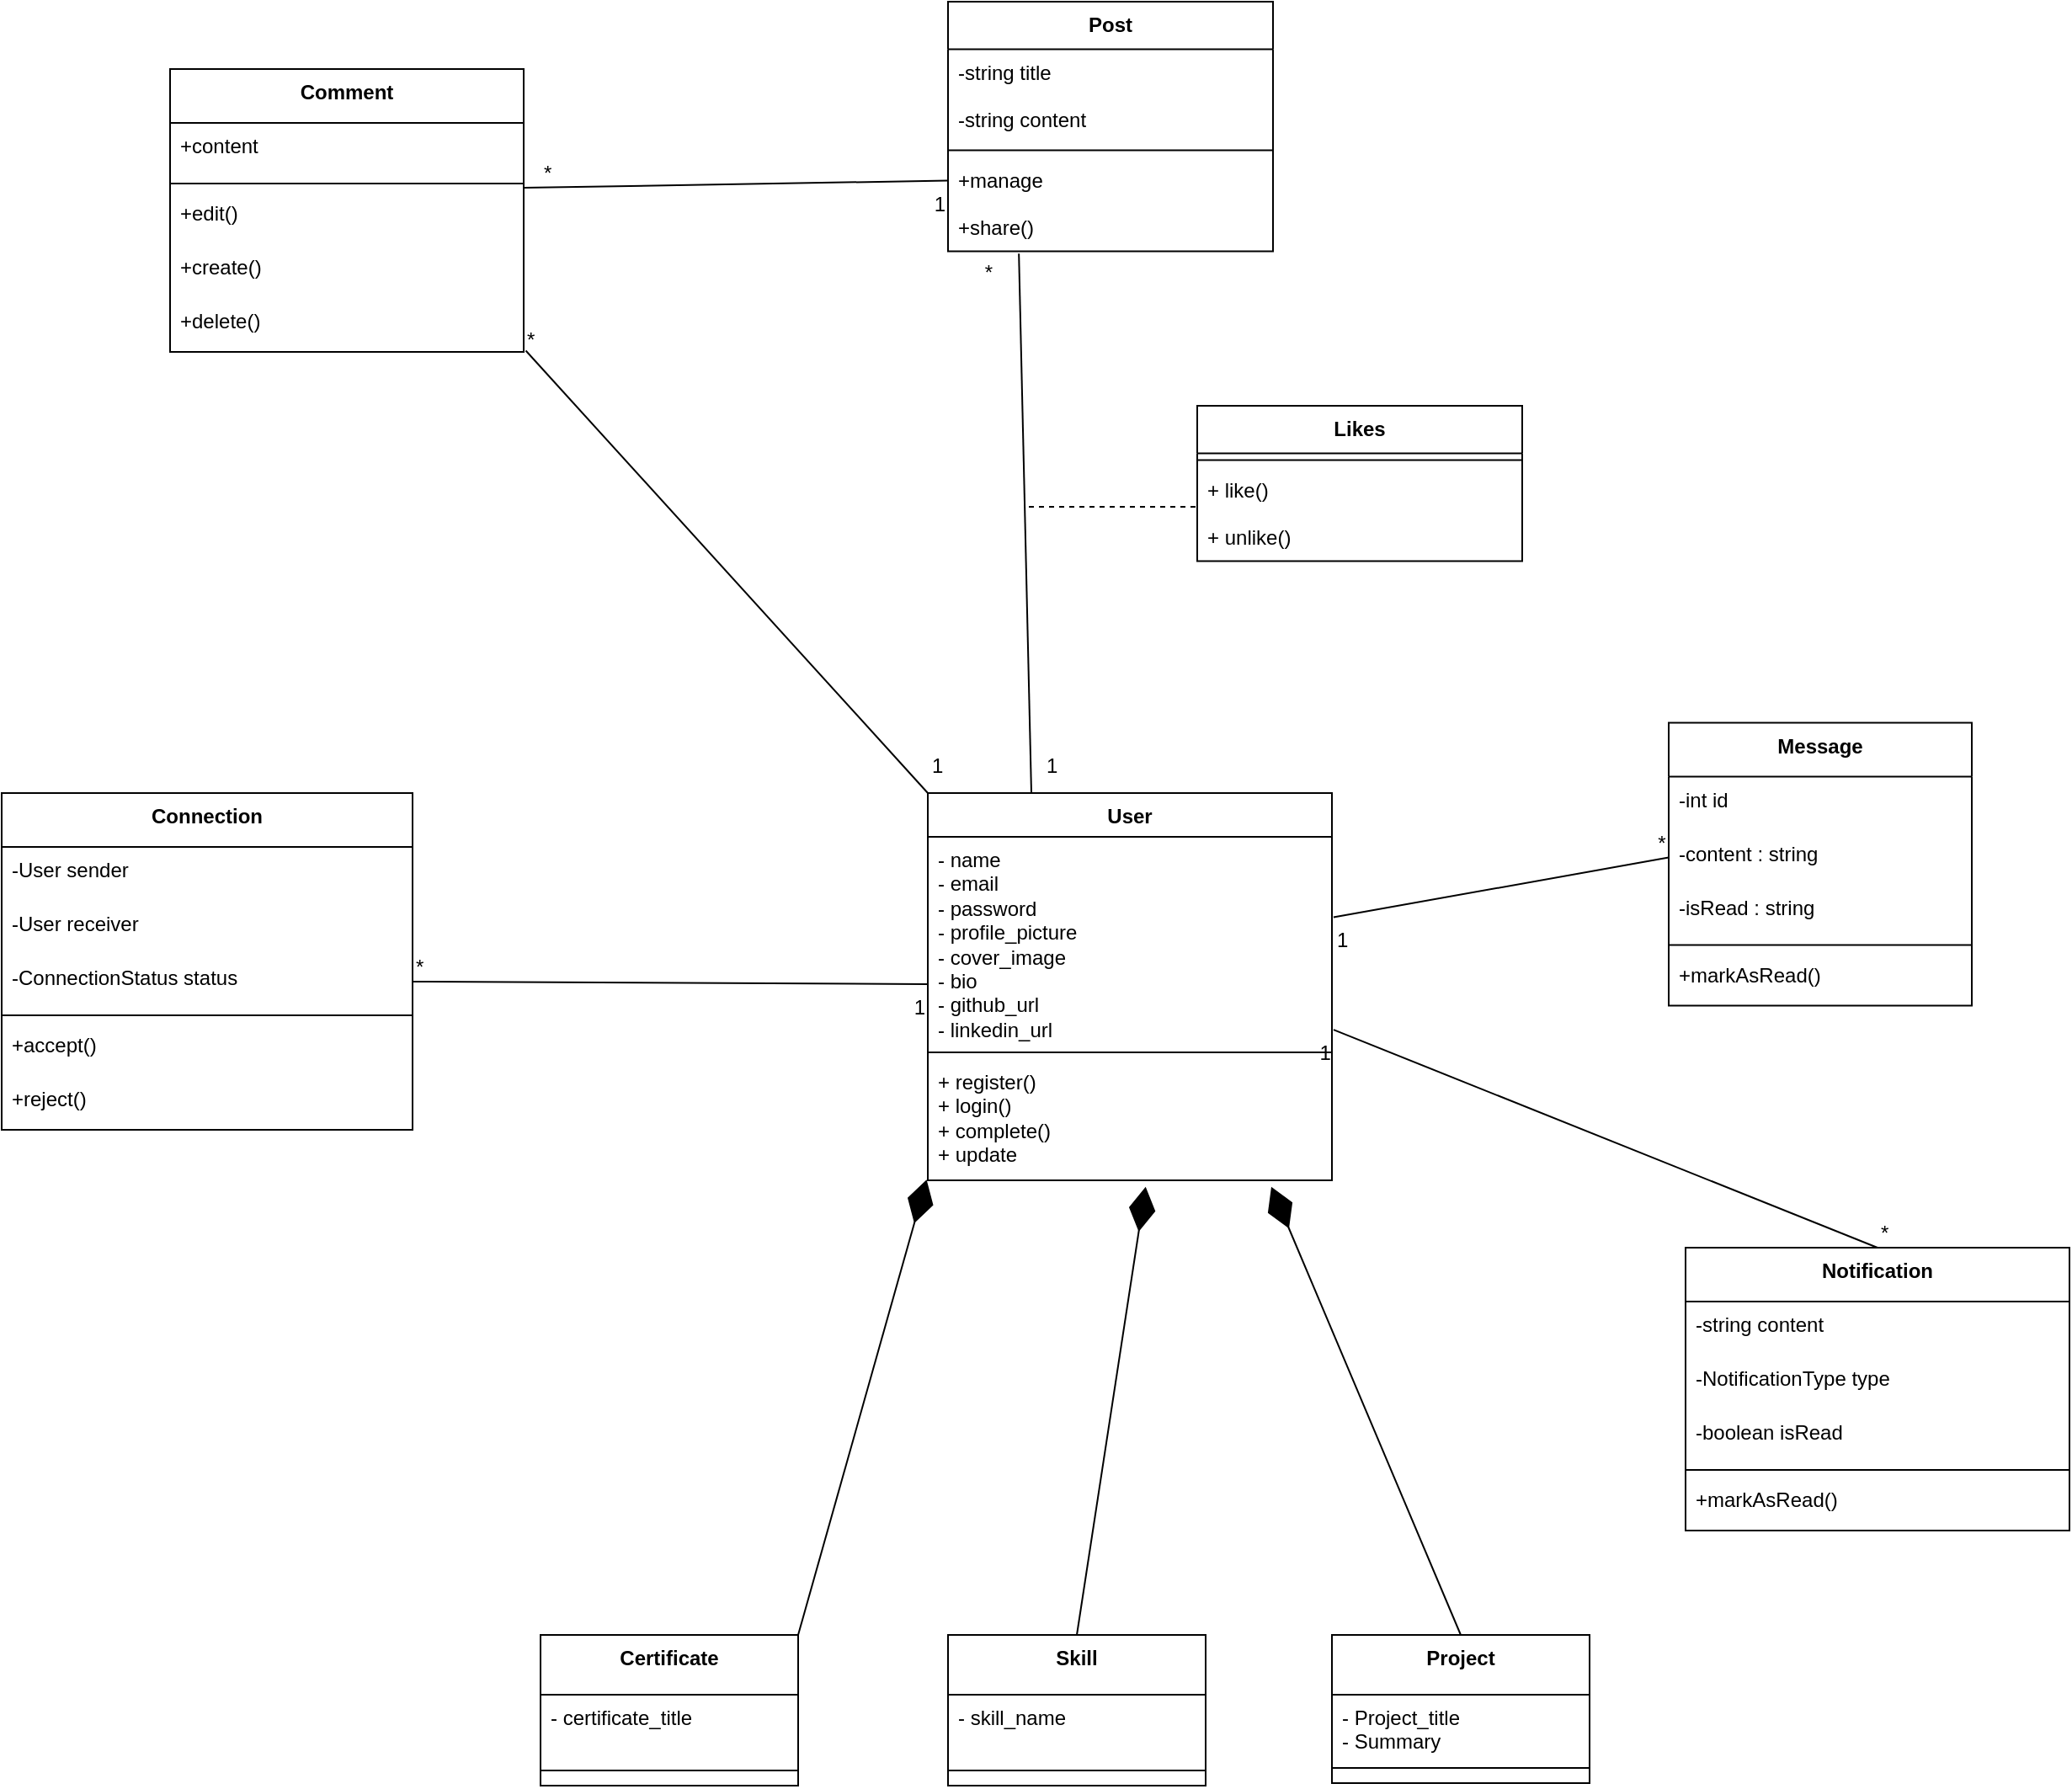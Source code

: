 <mxfile version="26.0.16">
  <diagram id="C5RBs43oDa-KdzZeNtuy" name="Page-1">
    <mxGraphModel dx="1518" dy="1783" grid="1" gridSize="10" guides="1" tooltips="1" connect="1" arrows="1" fold="1" page="1" pageScale="1" pageWidth="827" pageHeight="1169" math="0" shadow="0">
      <root>
        <mxCell id="WIyWlLk6GJQsqaUBKTNV-0" />
        <mxCell id="WIyWlLk6GJQsqaUBKTNV-1" parent="WIyWlLk6GJQsqaUBKTNV-0" />
        <mxCell id="AnJX8t043WB3RmfFxbvj-15" value="Post" style="swimlane;fontStyle=1;align=center;verticalAlign=top;childLayout=stackLayout;horizontal=1;startSize=28.267;horizontalStack=0;resizeParent=1;resizeParentMax=0;resizeLast=0;collapsible=0;marginBottom=0;" parent="WIyWlLk6GJQsqaUBKTNV-1" vertex="1">
          <mxGeometry x="712" y="-540" width="193" height="148.267" as="geometry" />
        </mxCell>
        <mxCell id="AnJX8t043WB3RmfFxbvj-18" value="-string title" style="text;strokeColor=none;fillColor=none;align=left;verticalAlign=top;spacingLeft=4;spacingRight=4;overflow=hidden;rotatable=0;points=[[0,0.5],[1,0.5]];portConstraint=eastwest;" parent="AnJX8t043WB3RmfFxbvj-15" vertex="1">
          <mxGeometry y="28.267" width="193" height="28" as="geometry" />
        </mxCell>
        <mxCell id="AnJX8t043WB3RmfFxbvj-123" value="-string content" style="text;strokeColor=none;fillColor=none;align=left;verticalAlign=top;spacingLeft=4;spacingRight=4;overflow=hidden;rotatable=0;points=[[0,0.5],[1,0.5]];portConstraint=eastwest;" parent="AnJX8t043WB3RmfFxbvj-15" vertex="1">
          <mxGeometry y="56.267" width="193" height="28" as="geometry" />
        </mxCell>
        <mxCell id="AnJX8t043WB3RmfFxbvj-24" style="line;strokeWidth=1;fillColor=none;align=left;verticalAlign=middle;spacingTop=-1;spacingLeft=3;spacingRight=3;rotatable=0;labelPosition=right;points=[];portConstraint=eastwest;strokeColor=inherit;" parent="AnJX8t043WB3RmfFxbvj-15" vertex="1">
          <mxGeometry y="84.267" width="193" height="8" as="geometry" />
        </mxCell>
        <mxCell id="AnJX8t043WB3RmfFxbvj-28" value="+manage" style="text;strokeColor=none;fillColor=none;align=left;verticalAlign=top;spacingLeft=4;spacingRight=4;overflow=hidden;rotatable=0;points=[[0,0.5],[1,0.5]];portConstraint=eastwest;" parent="AnJX8t043WB3RmfFxbvj-15" vertex="1">
          <mxGeometry y="92.267" width="193" height="28" as="geometry" />
        </mxCell>
        <mxCell id="AnJX8t043WB3RmfFxbvj-30" value="+share()" style="text;strokeColor=none;fillColor=none;align=left;verticalAlign=top;spacingLeft=4;spacingRight=4;overflow=hidden;rotatable=0;points=[[0,0.5],[1,0.5]];portConstraint=eastwest;" parent="AnJX8t043WB3RmfFxbvj-15" vertex="1">
          <mxGeometry y="120.267" width="193" height="28" as="geometry" />
        </mxCell>
        <mxCell id="AnJX8t043WB3RmfFxbvj-31" value="Comment" style="swimlane;fontStyle=1;align=center;verticalAlign=top;childLayout=stackLayout;horizontal=1;startSize=32;horizontalStack=0;resizeParent=1;resizeParentMax=0;resizeLast=0;collapsible=0;marginBottom=0;" parent="WIyWlLk6GJQsqaUBKTNV-1" vertex="1">
          <mxGeometry x="250" y="-500" width="210" height="168" as="geometry" />
        </mxCell>
        <mxCell id="AnJX8t043WB3RmfFxbvj-34" value="+content" style="text;strokeColor=none;fillColor=none;align=left;verticalAlign=top;spacingLeft=4;spacingRight=4;overflow=hidden;rotatable=0;points=[[0,0.5],[1,0.5]];portConstraint=eastwest;" parent="AnJX8t043WB3RmfFxbvj-31" vertex="1">
          <mxGeometry y="32" width="210" height="32" as="geometry" />
        </mxCell>
        <mxCell id="AnJX8t043WB3RmfFxbvj-37" style="line;strokeWidth=1;fillColor=none;align=left;verticalAlign=middle;spacingTop=-1;spacingLeft=3;spacingRight=3;rotatable=0;labelPosition=right;points=[];portConstraint=eastwest;strokeColor=inherit;" parent="AnJX8t043WB3RmfFxbvj-31" vertex="1">
          <mxGeometry y="64" width="210" height="8" as="geometry" />
        </mxCell>
        <mxCell id="AnJX8t043WB3RmfFxbvj-38" value="+edit()" style="text;strokeColor=none;fillColor=none;align=left;verticalAlign=top;spacingLeft=4;spacingRight=4;overflow=hidden;rotatable=0;points=[[0,0.5],[1,0.5]];portConstraint=eastwest;" parent="AnJX8t043WB3RmfFxbvj-31" vertex="1">
          <mxGeometry y="72" width="210" height="32" as="geometry" />
        </mxCell>
        <mxCell id="AnJX8t043WB3RmfFxbvj-39" value="+create()" style="text;strokeColor=none;fillColor=none;align=left;verticalAlign=top;spacingLeft=4;spacingRight=4;overflow=hidden;rotatable=0;points=[[0,0.5],[1,0.5]];portConstraint=eastwest;" parent="AnJX8t043WB3RmfFxbvj-31" vertex="1">
          <mxGeometry y="104" width="210" height="32" as="geometry" />
        </mxCell>
        <mxCell id="AnJX8t043WB3RmfFxbvj-135" value="+delete()" style="text;strokeColor=none;fillColor=none;align=left;verticalAlign=top;spacingLeft=4;spacingRight=4;overflow=hidden;rotatable=0;points=[[0,0.5],[1,0.5]];portConstraint=eastwest;" parent="AnJX8t043WB3RmfFxbvj-31" vertex="1">
          <mxGeometry y="136" width="210" height="32" as="geometry" />
        </mxCell>
        <mxCell id="AnJX8t043WB3RmfFxbvj-40" value="Connection" style="swimlane;fontStyle=1;align=center;verticalAlign=top;childLayout=stackLayout;horizontal=1;startSize=32;horizontalStack=0;resizeParent=1;resizeParentMax=0;resizeLast=0;collapsible=0;marginBottom=0;" parent="WIyWlLk6GJQsqaUBKTNV-1" vertex="1">
          <mxGeometry x="150" y="-70" width="244" height="200" as="geometry" />
        </mxCell>
        <mxCell id="AnJX8t043WB3RmfFxbvj-42" value="-User sender" style="text;strokeColor=none;fillColor=none;align=left;verticalAlign=top;spacingLeft=4;spacingRight=4;overflow=hidden;rotatable=0;points=[[0,0.5],[1,0.5]];portConstraint=eastwest;" parent="AnJX8t043WB3RmfFxbvj-40" vertex="1">
          <mxGeometry y="32" width="244" height="32" as="geometry" />
        </mxCell>
        <mxCell id="AnJX8t043WB3RmfFxbvj-43" value="-User receiver" style="text;strokeColor=none;fillColor=none;align=left;verticalAlign=top;spacingLeft=4;spacingRight=4;overflow=hidden;rotatable=0;points=[[0,0.5],[1,0.5]];portConstraint=eastwest;" parent="AnJX8t043WB3RmfFxbvj-40" vertex="1">
          <mxGeometry y="64" width="244" height="32" as="geometry" />
        </mxCell>
        <mxCell id="AnJX8t043WB3RmfFxbvj-44" value="-ConnectionStatus status" style="text;strokeColor=none;fillColor=none;align=left;verticalAlign=top;spacingLeft=4;spacingRight=4;overflow=hidden;rotatable=0;points=[[0,0.5],[1,0.5]];portConstraint=eastwest;" parent="AnJX8t043WB3RmfFxbvj-40" vertex="1">
          <mxGeometry y="96" width="244" height="32" as="geometry" />
        </mxCell>
        <mxCell id="AnJX8t043WB3RmfFxbvj-46" style="line;strokeWidth=1;fillColor=none;align=left;verticalAlign=middle;spacingTop=-1;spacingLeft=3;spacingRight=3;rotatable=0;labelPosition=right;points=[];portConstraint=eastwest;strokeColor=inherit;" parent="AnJX8t043WB3RmfFxbvj-40" vertex="1">
          <mxGeometry y="128" width="244" height="8" as="geometry" />
        </mxCell>
        <mxCell id="AnJX8t043WB3RmfFxbvj-47" value="+accept()" style="text;strokeColor=none;fillColor=none;align=left;verticalAlign=top;spacingLeft=4;spacingRight=4;overflow=hidden;rotatable=0;points=[[0,0.5],[1,0.5]];portConstraint=eastwest;" parent="AnJX8t043WB3RmfFxbvj-40" vertex="1">
          <mxGeometry y="136" width="244" height="32" as="geometry" />
        </mxCell>
        <mxCell id="AnJX8t043WB3RmfFxbvj-48" value="+reject()" style="text;strokeColor=none;fillColor=none;align=left;verticalAlign=top;spacingLeft=4;spacingRight=4;overflow=hidden;rotatable=0;points=[[0,0.5],[1,0.5]];portConstraint=eastwest;" parent="AnJX8t043WB3RmfFxbvj-40" vertex="1">
          <mxGeometry y="168" width="244" height="32" as="geometry" />
        </mxCell>
        <mxCell id="AnJX8t043WB3RmfFxbvj-49" value="Notification" style="swimlane;fontStyle=1;align=center;verticalAlign=top;childLayout=stackLayout;horizontal=1;startSize=32;horizontalStack=0;resizeParent=1;resizeParentMax=0;resizeLast=0;collapsible=0;marginBottom=0;" parent="WIyWlLk6GJQsqaUBKTNV-1" vertex="1">
          <mxGeometry x="1150" y="200" width="228" height="168" as="geometry" />
        </mxCell>
        <mxCell id="AnJX8t043WB3RmfFxbvj-52" value="-string content" style="text;strokeColor=none;fillColor=none;align=left;verticalAlign=top;spacingLeft=4;spacingRight=4;overflow=hidden;rotatable=0;points=[[0,0.5],[1,0.5]];portConstraint=eastwest;" parent="AnJX8t043WB3RmfFxbvj-49" vertex="1">
          <mxGeometry y="32" width="228" height="32" as="geometry" />
        </mxCell>
        <mxCell id="AnJX8t043WB3RmfFxbvj-53" value="-NotificationType type" style="text;strokeColor=none;fillColor=none;align=left;verticalAlign=top;spacingLeft=4;spacingRight=4;overflow=hidden;rotatable=0;points=[[0,0.5],[1,0.5]];portConstraint=eastwest;" parent="AnJX8t043WB3RmfFxbvj-49" vertex="1">
          <mxGeometry y="64" width="228" height="32" as="geometry" />
        </mxCell>
        <mxCell id="AnJX8t043WB3RmfFxbvj-55" value="-boolean isRead" style="text;strokeColor=none;fillColor=none;align=left;verticalAlign=top;spacingLeft=4;spacingRight=4;overflow=hidden;rotatable=0;points=[[0,0.5],[1,0.5]];portConstraint=eastwest;" parent="AnJX8t043WB3RmfFxbvj-49" vertex="1">
          <mxGeometry y="96" width="228" height="32" as="geometry" />
        </mxCell>
        <mxCell id="AnJX8t043WB3RmfFxbvj-56" style="line;strokeWidth=1;fillColor=none;align=left;verticalAlign=middle;spacingTop=-1;spacingLeft=3;spacingRight=3;rotatable=0;labelPosition=right;points=[];portConstraint=eastwest;strokeColor=inherit;" parent="AnJX8t043WB3RmfFxbvj-49" vertex="1">
          <mxGeometry y="128" width="228" height="8" as="geometry" />
        </mxCell>
        <mxCell id="AnJX8t043WB3RmfFxbvj-57" value="+markAsRead()" style="text;strokeColor=none;fillColor=none;align=left;verticalAlign=top;spacingLeft=4;spacingRight=4;overflow=hidden;rotatable=0;points=[[0,0.5],[1,0.5]];portConstraint=eastwest;" parent="AnJX8t043WB3RmfFxbvj-49" vertex="1">
          <mxGeometry y="136" width="228" height="32" as="geometry" />
        </mxCell>
        <mxCell id="AnJX8t043WB3RmfFxbvj-69" value="Message" style="swimlane;fontStyle=1;align=center;verticalAlign=top;childLayout=stackLayout;horizontal=1;startSize=32;horizontalStack=0;resizeParent=1;resizeParentMax=0;resizeLast=0;collapsible=0;marginBottom=0;" parent="WIyWlLk6GJQsqaUBKTNV-1" vertex="1">
          <mxGeometry x="1140" y="-111.73" width="180" height="168" as="geometry" />
        </mxCell>
        <mxCell id="AnJX8t043WB3RmfFxbvj-70" value="-int id" style="text;strokeColor=none;fillColor=none;align=left;verticalAlign=top;spacingLeft=4;spacingRight=4;overflow=hidden;rotatable=0;points=[[0,0.5],[1,0.5]];portConstraint=eastwest;" parent="AnJX8t043WB3RmfFxbvj-69" vertex="1">
          <mxGeometry y="32" width="180" height="32" as="geometry" />
        </mxCell>
        <mxCell id="AnJX8t043WB3RmfFxbvj-73" value="-content : string" style="text;strokeColor=none;fillColor=none;align=left;verticalAlign=top;spacingLeft=4;spacingRight=4;overflow=hidden;rotatable=0;points=[[0,0.5],[1,0.5]];portConstraint=eastwest;" parent="AnJX8t043WB3RmfFxbvj-69" vertex="1">
          <mxGeometry y="64" width="180" height="32" as="geometry" />
        </mxCell>
        <mxCell id="AnJX8t043WB3RmfFxbvj-75" value="-isRead : string" style="text;strokeColor=none;fillColor=none;align=left;verticalAlign=top;spacingLeft=4;spacingRight=4;overflow=hidden;rotatable=0;points=[[0,0.5],[1,0.5]];portConstraint=eastwest;" parent="AnJX8t043WB3RmfFxbvj-69" vertex="1">
          <mxGeometry y="96" width="180" height="32" as="geometry" />
        </mxCell>
        <mxCell id="AnJX8t043WB3RmfFxbvj-76" style="line;strokeWidth=1;fillColor=none;align=left;verticalAlign=middle;spacingTop=-1;spacingLeft=3;spacingRight=3;rotatable=0;labelPosition=right;points=[];portConstraint=eastwest;strokeColor=inherit;" parent="AnJX8t043WB3RmfFxbvj-69" vertex="1">
          <mxGeometry y="128" width="180" height="8" as="geometry" />
        </mxCell>
        <mxCell id="AnJX8t043WB3RmfFxbvj-77" value="+markAsRead()" style="text;strokeColor=none;fillColor=none;align=left;verticalAlign=top;spacingLeft=4;spacingRight=4;overflow=hidden;rotatable=0;points=[[0,0.5],[1,0.5]];portConstraint=eastwest;" parent="AnJX8t043WB3RmfFxbvj-69" vertex="1">
          <mxGeometry y="136" width="180" height="32" as="geometry" />
        </mxCell>
        <mxCell id="AnJX8t043WB3RmfFxbvj-87" value="" style="curved=1;startArrow=none;endArrow=none;exitX=0.25;exitY=0;entryX=0.218;entryY=1.05;rounded=0;exitDx=0;exitDy=0;entryDx=0;entryDy=0;entryPerimeter=0;" parent="WIyWlLk6GJQsqaUBKTNV-1" target="AnJX8t043WB3RmfFxbvj-30" edge="1">
          <mxGeometry relative="1" as="geometry">
            <Array as="points" />
            <mxPoint x="761.5" y="-70.0" as="sourcePoint" />
          </mxGeometry>
        </mxCell>
        <mxCell id="AnJX8t043WB3RmfFxbvj-88" value="1" style="edgeLabel;resizable=0;labelBackgroundColor=none;fontSize=12;align=left;verticalAlign=top;" parent="AnJX8t043WB3RmfFxbvj-87" vertex="1">
          <mxGeometry x="-1" relative="1" as="geometry">
            <mxPoint x="7" y="-30" as="offset" />
          </mxGeometry>
        </mxCell>
        <mxCell id="AnJX8t043WB3RmfFxbvj-89" value="*" style="edgeLabel;resizable=0;labelBackgroundColor=none;fontSize=12;align=right;verticalAlign=bottom;" parent="AnJX8t043WB3RmfFxbvj-87" vertex="1">
          <mxGeometry x="1" relative="1" as="geometry">
            <mxPoint x="-14" y="20" as="offset" />
          </mxGeometry>
        </mxCell>
        <mxCell id="IaiW1Q1Qw_tTqlwZuTO5-1" value="1" style="edgeLabel;resizable=0;labelBackgroundColor=none;fontSize=12;align=left;verticalAlign=top;" parent="AnJX8t043WB3RmfFxbvj-87" vertex="1">
          <mxGeometry x="-1" relative="1" as="geometry">
            <mxPoint x="-61" y="-30" as="offset" />
          </mxGeometry>
        </mxCell>
        <mxCell id="AnJX8t043WB3RmfFxbvj-93" value="" style="curved=1;startArrow=none;endArrow=none;exitX=0;exitY=0.61;entryX=1;entryY=0.5;rounded=0;entryDx=0;entryDy=0;" parent="WIyWlLk6GJQsqaUBKTNV-1" target="AnJX8t043WB3RmfFxbvj-44" edge="1">
          <mxGeometry relative="1" as="geometry">
            <Array as="points" />
            <mxPoint x="700" y="43.461" as="sourcePoint" />
          </mxGeometry>
        </mxCell>
        <mxCell id="AnJX8t043WB3RmfFxbvj-94" value="1" style="edgeLabel;resizable=0;labelBackgroundColor=none;fontSize=12;align=right;verticalAlign=top;" parent="AnJX8t043WB3RmfFxbvj-93" vertex="1">
          <mxGeometry x="-1" relative="1" as="geometry" />
        </mxCell>
        <mxCell id="AnJX8t043WB3RmfFxbvj-95" value="*" style="edgeLabel;resizable=0;labelBackgroundColor=none;fontSize=12;align=left;verticalAlign=bottom;" parent="AnJX8t043WB3RmfFxbvj-93" vertex="1">
          <mxGeometry x="1" relative="1" as="geometry" />
        </mxCell>
        <mxCell id="AnJX8t043WB3RmfFxbvj-96" value="" style="curved=1;startArrow=none;endArrow=none;entryX=0.5;entryY=0;rounded=0;exitX=1.004;exitY=0.924;exitDx=0;exitDy=0;exitPerimeter=0;" parent="WIyWlLk6GJQsqaUBKTNV-1" source="JkeYIZ-ymS_w-qwQB8KQ-8" target="AnJX8t043WB3RmfFxbvj-49" edge="1">
          <mxGeometry relative="1" as="geometry">
            <Array as="points" />
            <mxPoint x="944.524" y="115.537" as="sourcePoint" />
          </mxGeometry>
        </mxCell>
        <mxCell id="AnJX8t043WB3RmfFxbvj-97" value="1" style="edgeLabel;resizable=0;labelBackgroundColor=none;fontSize=12;align=right;verticalAlign=top;" parent="AnJX8t043WB3RmfFxbvj-96" vertex="1">
          <mxGeometry x="-1" relative="1" as="geometry" />
        </mxCell>
        <mxCell id="AnJX8t043WB3RmfFxbvj-98" value="*" style="edgeLabel;resizable=0;labelBackgroundColor=none;fontSize=12;align=left;verticalAlign=bottom;" parent="AnJX8t043WB3RmfFxbvj-96" vertex="1">
          <mxGeometry x="1" relative="1" as="geometry" />
        </mxCell>
        <mxCell id="AnJX8t043WB3RmfFxbvj-105" value="" style="curved=1;startArrow=none;endArrow=none;exitX=1.004;exitY=0.385;entryX=0;entryY=0.5;rounded=0;entryDx=0;entryDy=0;exitDx=0;exitDy=0;exitPerimeter=0;" parent="WIyWlLk6GJQsqaUBKTNV-1" source="JkeYIZ-ymS_w-qwQB8KQ-8" target="AnJX8t043WB3RmfFxbvj-73" edge="1">
          <mxGeometry relative="1" as="geometry">
            <Array as="points" />
            <mxPoint x="946" y="50.001" as="sourcePoint" />
          </mxGeometry>
        </mxCell>
        <mxCell id="AnJX8t043WB3RmfFxbvj-106" value="1" style="edgeLabel;resizable=0;labelBackgroundColor=none;fontSize=12;align=left;verticalAlign=top;" parent="AnJX8t043WB3RmfFxbvj-105" vertex="1">
          <mxGeometry x="-1" relative="1" as="geometry" />
        </mxCell>
        <mxCell id="AnJX8t043WB3RmfFxbvj-107" value="*" style="edgeLabel;resizable=0;labelBackgroundColor=none;fontSize=12;align=right;verticalAlign=bottom;" parent="AnJX8t043WB3RmfFxbvj-105" vertex="1">
          <mxGeometry x="1" relative="1" as="geometry" />
        </mxCell>
        <mxCell id="AnJX8t043WB3RmfFxbvj-108" value="" style="curved=1;startArrow=none;endArrow=none;exitX=0;exitY=0.5;entryX=1;entryY=0.42;rounded=0;exitDx=0;exitDy=0;" parent="WIyWlLk6GJQsqaUBKTNV-1" target="AnJX8t043WB3RmfFxbvj-31" edge="1">
          <mxGeometry x="-0.002" relative="1" as="geometry">
            <Array as="points" />
            <mxPoint x="712" y="-433.733" as="sourcePoint" />
            <mxPoint as="offset" />
          </mxGeometry>
        </mxCell>
        <mxCell id="AnJX8t043WB3RmfFxbvj-109" value="1" style="edgeLabel;resizable=0;labelBackgroundColor=none;fontSize=12;align=right;verticalAlign=top;" parent="AnJX8t043WB3RmfFxbvj-108" vertex="1">
          <mxGeometry x="-1" relative="1" as="geometry" />
        </mxCell>
        <mxCell id="AnJX8t043WB3RmfFxbvj-110" value="*" style="edgeLabel;resizable=0;labelBackgroundColor=none;fontSize=12;align=left;verticalAlign=bottom;" parent="AnJX8t043WB3RmfFxbvj-108" vertex="1">
          <mxGeometry x="1" relative="1" as="geometry">
            <mxPoint x="10" as="offset" />
          </mxGeometry>
        </mxCell>
        <mxCell id="IaiW1Q1Qw_tTqlwZuTO5-2" value="*" style="edgeLabel;resizable=0;labelBackgroundColor=none;fontSize=12;align=left;verticalAlign=bottom;" parent="AnJX8t043WB3RmfFxbvj-108" vertex="1">
          <mxGeometry x="1" relative="1" as="geometry">
            <mxPoint y="99" as="offset" />
          </mxGeometry>
        </mxCell>
        <mxCell id="AnJX8t043WB3RmfFxbvj-128" value="Likes" style="swimlane;fontStyle=1;align=center;verticalAlign=top;childLayout=stackLayout;horizontal=1;startSize=28.267;horizontalStack=0;resizeParent=1;resizeParentMax=0;resizeLast=0;collapsible=0;marginBottom=0;" parent="WIyWlLk6GJQsqaUBKTNV-1" vertex="1">
          <mxGeometry x="860" y="-300" width="193" height="92.267" as="geometry" />
        </mxCell>
        <mxCell id="AnJX8t043WB3RmfFxbvj-131" style="line;strokeWidth=1;fillColor=none;align=left;verticalAlign=middle;spacingTop=-1;spacingLeft=3;spacingRight=3;rotatable=0;labelPosition=right;points=[];portConstraint=eastwest;strokeColor=inherit;" parent="AnJX8t043WB3RmfFxbvj-128" vertex="1">
          <mxGeometry y="28.267" width="193" height="8" as="geometry" />
        </mxCell>
        <mxCell id="AnJX8t043WB3RmfFxbvj-132" value="+ like()" style="text;strokeColor=none;fillColor=none;align=left;verticalAlign=top;spacingLeft=4;spacingRight=4;overflow=hidden;rotatable=0;points=[[0,0.5],[1,0.5]];portConstraint=eastwest;" parent="AnJX8t043WB3RmfFxbvj-128" vertex="1">
          <mxGeometry y="36.267" width="193" height="28" as="geometry" />
        </mxCell>
        <mxCell id="AnJX8t043WB3RmfFxbvj-133" value="+ unlike()" style="text;strokeColor=none;fillColor=none;align=left;verticalAlign=top;spacingLeft=4;spacingRight=4;overflow=hidden;rotatable=0;points=[[0,0.5],[1,0.5]];portConstraint=eastwest;" parent="AnJX8t043WB3RmfFxbvj-128" vertex="1">
          <mxGeometry y="64.267" width="193" height="28" as="geometry" />
        </mxCell>
        <mxCell id="AnJX8t043WB3RmfFxbvj-134" value="" style="endArrow=none;dashed=1;html=1;rounded=0;" parent="WIyWlLk6GJQsqaUBKTNV-1" edge="1">
          <mxGeometry width="50" height="50" relative="1" as="geometry">
            <mxPoint x="760" y="-240" as="sourcePoint" />
            <mxPoint x="860" y="-240" as="targetPoint" />
          </mxGeometry>
        </mxCell>
        <mxCell id="IaiW1Q1Qw_tTqlwZuTO5-0" value="" style="endArrow=none;html=1;rounded=0;exitX=1.006;exitY=0.977;exitDx=0;exitDy=0;exitPerimeter=0;entryX=0;entryY=0;entryDx=0;entryDy=0;" parent="WIyWlLk6GJQsqaUBKTNV-1" source="AnJX8t043WB3RmfFxbvj-135" edge="1">
          <mxGeometry width="50" height="50" relative="1" as="geometry">
            <mxPoint x="790" y="-210" as="sourcePoint" />
            <mxPoint x="700" y="-70.0" as="targetPoint" />
          </mxGeometry>
        </mxCell>
        <mxCell id="IaiW1Q1Qw_tTqlwZuTO5-4" value="Skill" style="swimlane;fontStyle=1;align=center;verticalAlign=top;childLayout=stackLayout;horizontal=1;startSize=35.556;horizontalStack=0;resizeParent=1;resizeParentMax=0;resizeLast=0;collapsible=0;marginBottom=0;" parent="WIyWlLk6GJQsqaUBKTNV-1" vertex="1">
          <mxGeometry x="712" y="430" width="153" height="89.556" as="geometry" />
        </mxCell>
        <mxCell id="IaiW1Q1Qw_tTqlwZuTO5-5" value="- skill_name" style="text;strokeColor=none;fillColor=none;align=left;verticalAlign=top;spacingLeft=4;spacingRight=4;overflow=hidden;rotatable=0;points=[[0,0.5],[1,0.5]];portConstraint=eastwest;" parent="IaiW1Q1Qw_tTqlwZuTO5-4" vertex="1">
          <mxGeometry y="35.556" width="153" height="36" as="geometry" />
        </mxCell>
        <mxCell id="IaiW1Q1Qw_tTqlwZuTO5-7" style="line;strokeWidth=1;fillColor=none;align=left;verticalAlign=middle;spacingTop=-1;spacingLeft=3;spacingRight=3;rotatable=0;labelPosition=right;points=[];portConstraint=eastwest;strokeColor=inherit;" parent="IaiW1Q1Qw_tTqlwZuTO5-4" vertex="1">
          <mxGeometry y="71.556" width="153" height="18" as="geometry" />
        </mxCell>
        <mxCell id="IaiW1Q1Qw_tTqlwZuTO5-11" value="Project" style="swimlane;fontStyle=1;align=center;verticalAlign=top;childLayout=stackLayout;horizontal=1;startSize=35.556;horizontalStack=0;resizeParent=1;resizeParentMax=0;resizeLast=0;collapsible=0;marginBottom=0;" parent="WIyWlLk6GJQsqaUBKTNV-1" vertex="1">
          <mxGeometry x="940" y="430" width="153" height="87.996" as="geometry" />
        </mxCell>
        <mxCell id="IaiW1Q1Qw_tTqlwZuTO5-12" value="- Project_title&#xa;- Summary&#xa;" style="text;strokeColor=none;fillColor=none;align=left;verticalAlign=top;spacingLeft=4;spacingRight=4;overflow=hidden;rotatable=0;points=[[0,0.5],[1,0.5]];portConstraint=eastwest;" parent="IaiW1Q1Qw_tTqlwZuTO5-11" vertex="1">
          <mxGeometry y="35.556" width="153" height="34.44" as="geometry" />
        </mxCell>
        <mxCell id="IaiW1Q1Qw_tTqlwZuTO5-13" style="line;strokeWidth=1;fillColor=none;align=left;verticalAlign=middle;spacingTop=-1;spacingLeft=3;spacingRight=3;rotatable=0;labelPosition=right;points=[];portConstraint=eastwest;strokeColor=inherit;" parent="IaiW1Q1Qw_tTqlwZuTO5-11" vertex="1">
          <mxGeometry y="69.996" width="153" height="18" as="geometry" />
        </mxCell>
        <mxCell id="IaiW1Q1Qw_tTqlwZuTO5-28" value="Certificate" style="swimlane;fontStyle=1;align=center;verticalAlign=top;childLayout=stackLayout;horizontal=1;startSize=35.556;horizontalStack=0;resizeParent=1;resizeParentMax=0;resizeLast=0;collapsible=0;marginBottom=0;" parent="WIyWlLk6GJQsqaUBKTNV-1" vertex="1">
          <mxGeometry x="470" y="429.996" width="153" height="89.556" as="geometry" />
        </mxCell>
        <mxCell id="IaiW1Q1Qw_tTqlwZuTO5-29" value="- certificate_title" style="text;strokeColor=none;fillColor=none;align=left;verticalAlign=top;spacingLeft=4;spacingRight=4;overflow=hidden;rotatable=0;points=[[0,0.5],[1,0.5]];portConstraint=eastwest;" parent="IaiW1Q1Qw_tTqlwZuTO5-28" vertex="1">
          <mxGeometry y="35.556" width="153" height="36" as="geometry" />
        </mxCell>
        <mxCell id="IaiW1Q1Qw_tTqlwZuTO5-30" style="line;strokeWidth=1;fillColor=none;align=left;verticalAlign=middle;spacingTop=-1;spacingLeft=3;spacingRight=3;rotatable=0;labelPosition=right;points=[];portConstraint=eastwest;strokeColor=inherit;" parent="IaiW1Q1Qw_tTqlwZuTO5-28" vertex="1">
          <mxGeometry y="71.556" width="153" height="18" as="geometry" />
        </mxCell>
        <mxCell id="IaiW1Q1Qw_tTqlwZuTO5-31" value="" style="endArrow=diamondThin;endFill=1;endSize=24;html=1;rounded=0;exitX=1;exitY=0;exitDx=0;exitDy=0;entryX=-0.003;entryY=0.994;entryDx=0;entryDy=0;entryPerimeter=0;" parent="WIyWlLk6GJQsqaUBKTNV-1" source="IaiW1Q1Qw_tTqlwZuTO5-28" edge="1" target="JkeYIZ-ymS_w-qwQB8KQ-10">
          <mxGeometry width="160" relative="1" as="geometry">
            <mxPoint x="270" y="350" as="sourcePoint" />
            <mxPoint x="450" y="370" as="targetPoint" />
          </mxGeometry>
        </mxCell>
        <mxCell id="IaiW1Q1Qw_tTqlwZuTO5-33" value="" style="endArrow=diamondThin;endFill=1;endSize=24;html=1;rounded=0;exitX=0.5;exitY=0;exitDx=0;exitDy=0;entryX=0.539;entryY=1.053;entryDx=0;entryDy=0;entryPerimeter=0;" parent="WIyWlLk6GJQsqaUBKTNV-1" source="IaiW1Q1Qw_tTqlwZuTO5-4" target="JkeYIZ-ymS_w-qwQB8KQ-10" edge="1">
          <mxGeometry width="160" relative="1" as="geometry">
            <mxPoint x="273" y="492" as="sourcePoint" />
            <mxPoint x="485.04" y="372.982" as="targetPoint" />
          </mxGeometry>
        </mxCell>
        <mxCell id="IaiW1Q1Qw_tTqlwZuTO5-35" value="" style="endArrow=diamondThin;endFill=1;endSize=24;html=1;rounded=0;exitX=0.5;exitY=0;exitDx=0;exitDy=0;entryX=0.85;entryY=1.053;entryDx=0;entryDy=0;entryPerimeter=0;" parent="WIyWlLk6GJQsqaUBKTNV-1" source="IaiW1Q1Qw_tTqlwZuTO5-11" target="JkeYIZ-ymS_w-qwQB8KQ-10" edge="1">
          <mxGeometry width="160" relative="1" as="geometry">
            <mxPoint x="677" y="490" as="sourcePoint" />
            <mxPoint x="610.96" y="370" as="targetPoint" />
          </mxGeometry>
        </mxCell>
        <mxCell id="JkeYIZ-ymS_w-qwQB8KQ-7" value="User" style="swimlane;fontStyle=1;align=center;verticalAlign=top;childLayout=stackLayout;horizontal=1;startSize=26;horizontalStack=0;resizeParent=1;resizeParentMax=0;resizeLast=0;collapsible=1;marginBottom=0;whiteSpace=wrap;html=1;" vertex="1" parent="WIyWlLk6GJQsqaUBKTNV-1">
          <mxGeometry x="700" y="-70" width="240" height="230" as="geometry" />
        </mxCell>
        <mxCell id="JkeYIZ-ymS_w-qwQB8KQ-8" value="- name&lt;div&gt;- email&lt;/div&gt;&lt;div&gt;- password&lt;/div&gt;&lt;div&gt;- profile_picture&lt;/div&gt;&lt;div&gt;- cover_image&lt;/div&gt;&lt;div&gt;- bio&lt;/div&gt;&lt;div&gt;- github_url&lt;/div&gt;&lt;div&gt;- linkedin_url&lt;/div&gt;&lt;div&gt;&lt;br&gt;&lt;/div&gt;" style="text;strokeColor=none;fillColor=none;align=left;verticalAlign=top;spacingLeft=4;spacingRight=4;overflow=hidden;rotatable=0;points=[[0,0.5],[1,0.5]];portConstraint=eastwest;whiteSpace=wrap;html=1;" vertex="1" parent="JkeYIZ-ymS_w-qwQB8KQ-7">
          <mxGeometry y="26" width="240" height="124" as="geometry" />
        </mxCell>
        <mxCell id="JkeYIZ-ymS_w-qwQB8KQ-9" value="" style="line;strokeWidth=1;fillColor=none;align=left;verticalAlign=middle;spacingTop=-1;spacingLeft=3;spacingRight=3;rotatable=0;labelPosition=right;points=[];portConstraint=eastwest;strokeColor=inherit;" vertex="1" parent="JkeYIZ-ymS_w-qwQB8KQ-7">
          <mxGeometry y="150" width="240" height="8" as="geometry" />
        </mxCell>
        <mxCell id="JkeYIZ-ymS_w-qwQB8KQ-10" value="+ register()&lt;div&gt;+ login()&lt;/div&gt;&lt;div&gt;+ complete()&lt;/div&gt;&lt;div&gt;+ update&lt;/div&gt;" style="text;strokeColor=none;fillColor=none;align=left;verticalAlign=top;spacingLeft=4;spacingRight=4;overflow=hidden;rotatable=0;points=[[0,0.5],[1,0.5]];portConstraint=eastwest;whiteSpace=wrap;html=1;" vertex="1" parent="JkeYIZ-ymS_w-qwQB8KQ-7">
          <mxGeometry y="158" width="240" height="72" as="geometry" />
        </mxCell>
      </root>
    </mxGraphModel>
  </diagram>
</mxfile>
